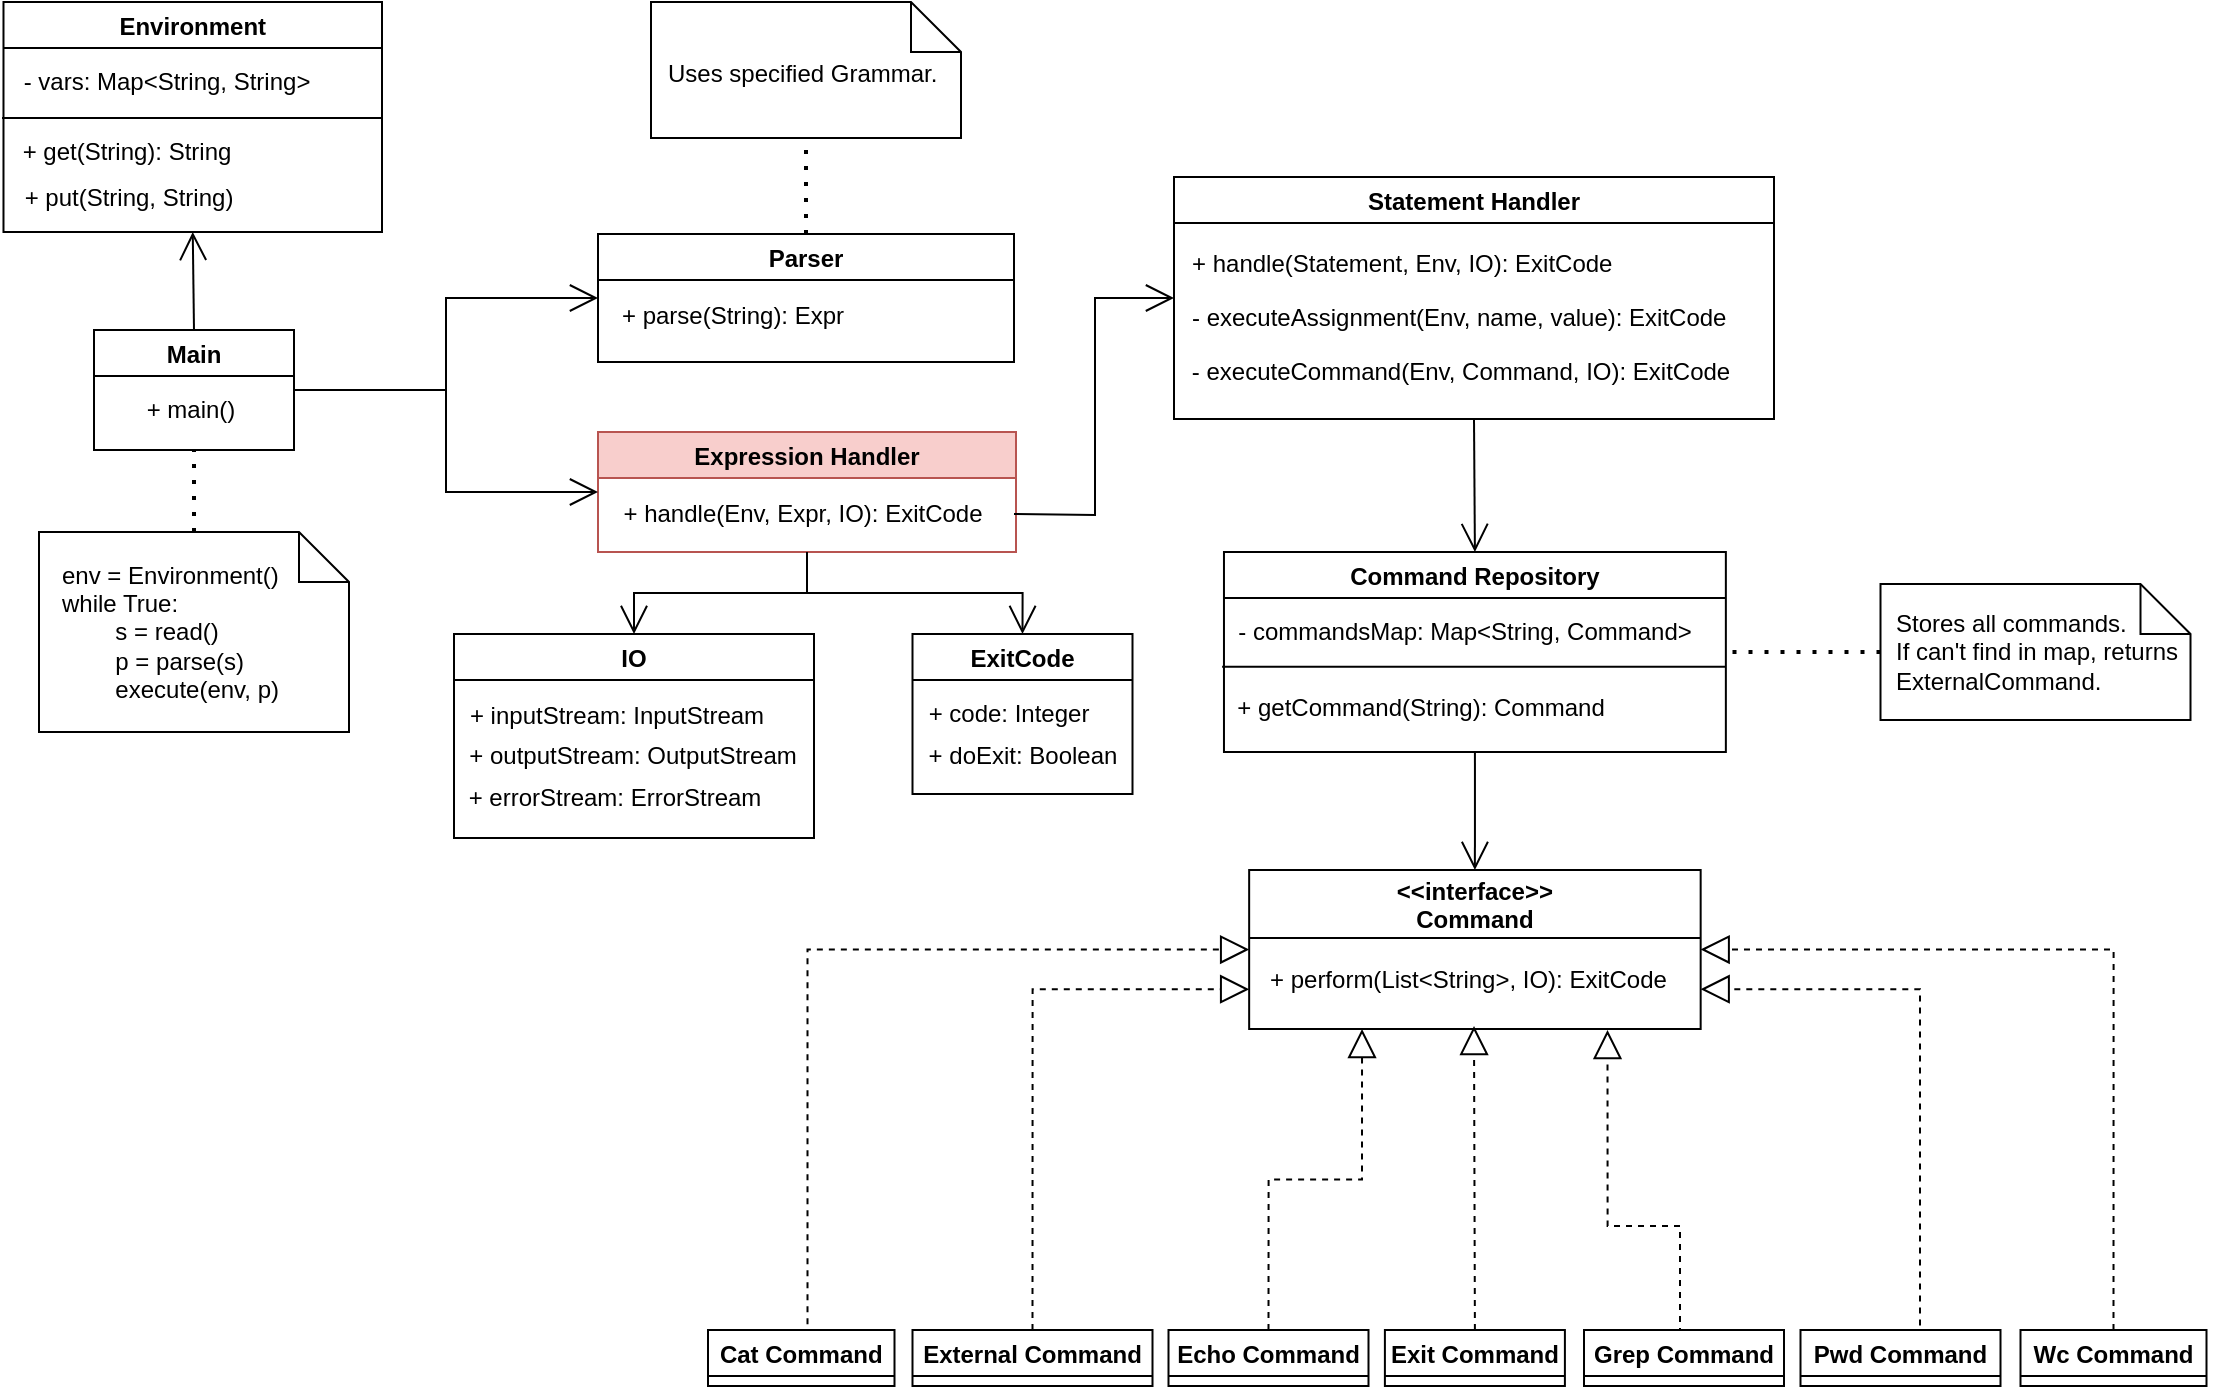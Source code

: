 <mxfile version="16.6.2" type="device"><diagram id="C5RBs43oDa-KdzZeNtuy" name="Page-1"><mxGraphModel dx="1186" dy="665" grid="1" gridSize="10" guides="1" tooltips="1" connect="1" arrows="1" fold="1" page="1" pageScale="1" pageWidth="827" pageHeight="1169" math="0" shadow="0"><root><mxCell id="WIyWlLk6GJQsqaUBKTNV-0"/><mxCell id="WIyWlLk6GJQsqaUBKTNV-1" parent="WIyWlLk6GJQsqaUBKTNV-0"/><mxCell id="Cs-a5WnQPKpJlkeCqXBm-9" value="Main" style="swimlane;" parent="WIyWlLk6GJQsqaUBKTNV-1" vertex="1"><mxGeometry x="200" y="218" width="100" height="60" as="geometry"/></mxCell><mxCell id="Cs-a5WnQPKpJlkeCqXBm-11" value="+ main()" style="text;html=1;align=center;verticalAlign=middle;resizable=0;points=[];autosize=1;strokeColor=none;fillColor=none;" parent="Cs-a5WnQPKpJlkeCqXBm-9" vertex="1"><mxGeometry x="18" y="30" width="60" height="20" as="geometry"/></mxCell><mxCell id="Cs-a5WnQPKpJlkeCqXBm-18" value="Expression Handler" style="swimlane;fillColor=#f8cecc;strokeColor=#b85450;" parent="WIyWlLk6GJQsqaUBKTNV-1" vertex="1"><mxGeometry x="452" y="269" width="209" height="60" as="geometry"><mxRectangle x="450" y="283" width="150" height="23" as="alternateBounds"/></mxGeometry></mxCell><mxCell id="Cs-a5WnQPKpJlkeCqXBm-23" value="+ handle(Env,&amp;nbsp;Expr, IO): ExitCode" style="text;html=1;align=center;verticalAlign=middle;resizable=0;points=[];autosize=1;strokeColor=none;fillColor=none;" parent="Cs-a5WnQPKpJlkeCqXBm-18" vertex="1"><mxGeometry x="2.03" y="31" width="200" height="20" as="geometry"/></mxCell><mxCell id="Cs-a5WnQPKpJlkeCqXBm-25" value="Statement Handler" style="swimlane;" parent="WIyWlLk6GJQsqaUBKTNV-1" vertex="1"><mxGeometry x="740" y="141.5" width="300" height="121" as="geometry"/></mxCell><mxCell id="Cs-a5WnQPKpJlkeCqXBm-26" value="- executeAssignment(Env, name, value): ExitCode" style="text;html=1;align=left;verticalAlign=middle;resizable=0;points=[];autosize=1;strokeColor=none;fillColor=none;" parent="Cs-a5WnQPKpJlkeCqXBm-25" vertex="1"><mxGeometry x="7" y="60" width="280" height="20" as="geometry"/></mxCell><mxCell id="Cs-a5WnQPKpJlkeCqXBm-50" value="+ handle(&lt;span style=&quot;text-align: center&quot;&gt;Statement, Env&lt;/span&gt;&lt;span style=&quot;text-align: center&quot;&gt;, IO): ExitCode&lt;br&gt;&lt;/span&gt;" style="text;html=1;align=left;verticalAlign=middle;resizable=0;points=[];autosize=1;strokeColor=none;fillColor=none;" parent="Cs-a5WnQPKpJlkeCqXBm-25" vertex="1"><mxGeometry x="7" y="33" width="230" height="20" as="geometry"/></mxCell><mxCell id="Cs-a5WnQPKpJlkeCqXBm-67" value="&lt;div style=&quot;text-align: left&quot;&gt;&lt;span&gt;- executeCommand(Env, Command, IO): ExitCode&lt;/span&gt;&lt;/div&gt;" style="text;html=1;align=center;verticalAlign=middle;resizable=0;points=[];autosize=1;strokeColor=none;fillColor=none;" parent="Cs-a5WnQPKpJlkeCqXBm-25" vertex="1"><mxGeometry x="3" y="87" width="280" height="20" as="geometry"/></mxCell><mxCell id="Cs-a5WnQPKpJlkeCqXBm-36" value="" style="group" parent="WIyWlLk6GJQsqaUBKTNV-1" vertex="1" connectable="0"><mxGeometry x="154" y="54" width="190" height="115.0" as="geometry"/></mxCell><mxCell id="Cs-a5WnQPKpJlkeCqXBm-37" value="Environment" style="swimlane;" parent="Cs-a5WnQPKpJlkeCqXBm-36" vertex="1"><mxGeometry x="0.745" width="189.255" height="115.0" as="geometry"/></mxCell><mxCell id="Cs-a5WnQPKpJlkeCqXBm-42" value="- vars: Map&amp;lt;String, String&amp;gt;" style="text;html=1;align=center;verticalAlign=middle;resizable=0;points=[];autosize=1;strokeColor=none;fillColor=none;" parent="Cs-a5WnQPKpJlkeCqXBm-37" vertex="1"><mxGeometry x="1.0" y="30.003" width="160" height="20" as="geometry"/></mxCell><mxCell id="mYWh2hLh0e-K3i8SJHpq-7" value="" style="line;strokeWidth=1;fillColor=none;align=left;verticalAlign=middle;spacingTop=-1;spacingLeft=3;spacingRight=3;rotatable=0;labelPosition=right;points=[];portConstraint=eastwest;" parent="Cs-a5WnQPKpJlkeCqXBm-37" vertex="1"><mxGeometry x="-0.745" y="54" width="190" height="8" as="geometry"/></mxCell><mxCell id="uQDbTDQmtZZjswnNIoaJ-15" value="+ get(String): String" style="text;html=1;align=center;verticalAlign=middle;resizable=0;points=[];autosize=1;strokeColor=none;fillColor=none;" parent="Cs-a5WnQPKpJlkeCqXBm-37" vertex="1"><mxGeometry x="0.999" y="64.998" width="120" height="20" as="geometry"/></mxCell><mxCell id="Cs-a5WnQPKpJlkeCqXBm-100" value="+ put(String, String)" style="text;html=1;align=center;verticalAlign=middle;resizable=0;points=[];autosize=1;strokeColor=none;fillColor=none;" parent="Cs-a5WnQPKpJlkeCqXBm-37" vertex="1"><mxGeometry x="1.999" y="87.998" width="120" height="20" as="geometry"/></mxCell><mxCell id="BMXwAwMCUcNS7Uc-asqV-0" value="IO" style="swimlane;" parent="WIyWlLk6GJQsqaUBKTNV-1" vertex="1"><mxGeometry x="380" y="370" width="180" height="102" as="geometry"/></mxCell><mxCell id="BMXwAwMCUcNS7Uc-asqV-4" value="+ inputStream: InputStream" style="text;html=1;align=center;verticalAlign=middle;resizable=0;points=[];autosize=1;strokeColor=none;fillColor=none;" parent="BMXwAwMCUcNS7Uc-asqV-0" vertex="1"><mxGeometry x="1.0" y="30.5" width="160" height="20" as="geometry"/></mxCell><mxCell id="BMXwAwMCUcNS7Uc-asqV-5" value="+ outputStream: OutputStream" style="text;html=1;align=center;verticalAlign=middle;resizable=0;points=[];autosize=1;strokeColor=none;fillColor=none;" parent="BMXwAwMCUcNS7Uc-asqV-0" vertex="1"><mxGeometry x="-1" y="50.5" width="180" height="20" as="geometry"/></mxCell><mxCell id="uQDbTDQmtZZjswnNIoaJ-23" value="+ errorStream: ErrorStream" style="text;html=1;align=center;verticalAlign=middle;resizable=0;points=[];autosize=1;strokeColor=none;fillColor=none;" parent="BMXwAwMCUcNS7Uc-asqV-0" vertex="1"><mxGeometry y="71.5" width="160" height="20" as="geometry"/></mxCell><mxCell id="Cs-a5WnQPKpJlkeCqXBm-68" value="&lt;&lt;interface&gt;&gt;&#10;Command" style="swimlane;startSize=34;" parent="WIyWlLk6GJQsqaUBKTNV-1" vertex="1"><mxGeometry x="777.58" y="488" width="225.75" height="79.5" as="geometry"/></mxCell><mxCell id="Cs-a5WnQPKpJlkeCqXBm-76" value="+ perform(&lt;span&gt;List&amp;lt;String&amp;gt;, IO): ExitCode&lt;/span&gt;" style="text;html=1;align=left;verticalAlign=middle;resizable=0;points=[];autosize=1;strokeColor=none;fillColor=none;" parent="Cs-a5WnQPKpJlkeCqXBm-68" vertex="1"><mxGeometry x="8" y="44.5" width="210" height="20" as="geometry"/></mxCell><mxCell id="uQDbTDQmtZZjswnNIoaJ-9" value="" style="endArrow=block;dashed=1;endFill=0;endSize=12;html=1;rounded=0;exitX=0.5;exitY=0;exitDx=0;exitDy=0;" parent="WIyWlLk6GJQsqaUBKTNV-1" source="uQDbTDQmtZZjswnNIoaJ-30" edge="1"><mxGeometry width="160" relative="1" as="geometry"><mxPoint x="1024.25" y="738" as="sourcePoint"/><mxPoint x="890" y="566" as="targetPoint"/></mxGeometry></mxCell><mxCell id="uQDbTDQmtZZjswnNIoaJ-21" value="" style="shape=note2;boundedLbl=1;whiteSpace=wrap;html=1;size=25;verticalAlign=top;align=center;strokeColor=default;" parent="WIyWlLk6GJQsqaUBKTNV-1" vertex="1"><mxGeometry x="1093.25" y="345" width="155" height="68" as="geometry"/></mxCell><mxCell id="uQDbTDQmtZZjswnNIoaJ-22" value="" style="endArrow=none;dashed=1;html=1;dashPattern=1 3;strokeWidth=2;rounded=0;exitX=0;exitY=0.5;exitDx=0;exitDy=0;exitPerimeter=0;entryX=1;entryY=0.5;entryDx=0;entryDy=0;" parent="WIyWlLk6GJQsqaUBKTNV-1" source="uQDbTDQmtZZjswnNIoaJ-21" target="mYWh2hLh0e-K3i8SJHpq-15" edge="1"><mxGeometry width="50" height="50" relative="1" as="geometry"><mxPoint x="1653.25" y="470" as="sourcePoint"/><mxPoint x="1303.25" y="330" as="targetPoint"/></mxGeometry></mxCell><mxCell id="uQDbTDQmtZZjswnNIoaJ-24" value="" style="shape=note2;boundedLbl=1;whiteSpace=wrap;html=1;size=25;verticalAlign=top;align=center;strokeColor=default;" parent="WIyWlLk6GJQsqaUBKTNV-1" vertex="1"><mxGeometry x="172.5" y="319" width="155" height="100" as="geometry"/></mxCell><mxCell id="Cs-a5WnQPKpJlkeCqXBm-20" value="env = Environment()&lt;br&gt;while True:&lt;br&gt;&lt;div&gt;&lt;span style=&quot;white-space: pre&quot;&gt;&#9;&lt;/span&gt;&lt;span&gt;s = read()&lt;/span&gt;&lt;/div&gt;&lt;span style=&quot;white-space: pre&quot;&gt;&#9;&lt;/span&gt;p = parse(s)&lt;br&gt;&lt;span style=&quot;white-space: pre&quot;&gt;&#9;&lt;/span&gt;execute(env, p)" style="text;html=1;align=left;verticalAlign=middle;resizable=0;points=[];autosize=1;strokeColor=none;fillColor=none;" parent="WIyWlLk6GJQsqaUBKTNV-1" vertex="1"><mxGeometry x="181.5" y="329" width="120" height="80" as="geometry"/></mxCell><mxCell id="uQDbTDQmtZZjswnNIoaJ-26" value="&lt;span&gt;Stores all commands.&lt;br&gt;If can't find in map, returns&lt;br&gt;ExternalCommand.&lt;/span&gt;" style="text;html=1;align=left;verticalAlign=middle;resizable=0;points=[];autosize=1;strokeColor=none;fillColor=none;" parent="WIyWlLk6GJQsqaUBKTNV-1" vertex="1"><mxGeometry x="1099.25" y="354" width="160" height="50" as="geometry"/></mxCell><mxCell id="uQDbTDQmtZZjswnNIoaJ-28" value="" style="endArrow=none;dashed=1;html=1;dashPattern=1 3;strokeWidth=2;rounded=0;exitX=0.5;exitY=0;exitDx=0;exitDy=0;exitPerimeter=0;entryX=0.5;entryY=1;entryDx=0;entryDy=0;" parent="WIyWlLk6GJQsqaUBKTNV-1" source="uQDbTDQmtZZjswnNIoaJ-24" target="Cs-a5WnQPKpJlkeCqXBm-9" edge="1"><mxGeometry width="50" height="50" relative="1" as="geometry"><mxPoint x="248.66" y="320.0" as="sourcePoint"/><mxPoint x="220" y="290" as="targetPoint"/></mxGeometry></mxCell><mxCell id="uQDbTDQmtZZjswnNIoaJ-30" value="Exit Command" style="swimlane;" parent="WIyWlLk6GJQsqaUBKTNV-1" vertex="1"><mxGeometry x="845.45" y="718" width="90" height="28" as="geometry"/></mxCell><mxCell id="uQDbTDQmtZZjswnNIoaJ-31" value="Pwd Command" style="swimlane;" parent="WIyWlLk6GJQsqaUBKTNV-1" vertex="1"><mxGeometry x="1053.25" y="718" width="100" height="28" as="geometry"/></mxCell><mxCell id="uQDbTDQmtZZjswnNIoaJ-32" value="Wc Command" style="swimlane;" parent="WIyWlLk6GJQsqaUBKTNV-1" vertex="1"><mxGeometry x="1163.25" y="718" width="93" height="28" as="geometry"/></mxCell><mxCell id="uQDbTDQmtZZjswnNIoaJ-33" value="Echo Command" style="swimlane;" parent="WIyWlLk6GJQsqaUBKTNV-1" vertex="1"><mxGeometry x="737.25" y="718" width="100" height="28" as="geometry"/></mxCell><mxCell id="uQDbTDQmtZZjswnNIoaJ-34" value="Cat Command" style="swimlane;" parent="WIyWlLk6GJQsqaUBKTNV-1" vertex="1"><mxGeometry x="507" y="718" width="93.25" height="28" as="geometry"/></mxCell><mxCell id="uQDbTDQmtZZjswnNIoaJ-35" value="External Command" style="swimlane;" parent="WIyWlLk6GJQsqaUBKTNV-1" vertex="1"><mxGeometry x="609.25" y="718" width="120" height="28" as="geometry"/></mxCell><mxCell id="mYWh2hLh0e-K3i8SJHpq-0" value="Parser" style="swimlane;" parent="WIyWlLk6GJQsqaUBKTNV-1" vertex="1"><mxGeometry x="452" y="170" width="208" height="64" as="geometry"/></mxCell><mxCell id="Cs-a5WnQPKpJlkeCqXBm-12" value="" style="group" parent="mYWh2hLh0e-K3i8SJHpq-0" vertex="1" connectable="0"><mxGeometry x="-2" y="30.5" width="136" height="24.5" as="geometry"/></mxCell><mxCell id="Cs-a5WnQPKpJlkeCqXBm-2" value="+ parse(String): Expr" style="text;html=1;align=center;verticalAlign=middle;resizable=0;points=[];autosize=1;strokeColor=none;fillColor=none;" parent="Cs-a5WnQPKpJlkeCqXBm-12" vertex="1"><mxGeometry x="4.03" width="130" height="20" as="geometry"/></mxCell><mxCell id="mYWh2hLh0e-K3i8SJHpq-14" value="" style="group" parent="WIyWlLk6GJQsqaUBKTNV-1" vertex="1" connectable="0"><mxGeometry x="764.06" y="329" width="251.87" height="100" as="geometry"/></mxCell><mxCell id="mYWh2hLh0e-K3i8SJHpq-15" value="Command Repository" style="swimlane;" parent="mYWh2hLh0e-K3i8SJHpq-14" vertex="1"><mxGeometry x="0.926" width="250.944" height="100" as="geometry"/></mxCell><mxCell id="mYWh2hLh0e-K3i8SJHpq-16" value="&lt;span style=&quot;text-align: left&quot;&gt;- commandsMap: Map&amp;lt;String, Command&amp;gt;&lt;/span&gt;" style="text;html=1;align=center;verticalAlign=middle;resizable=0;points=[];autosize=1;strokeColor=none;fillColor=none;" parent="mYWh2hLh0e-K3i8SJHpq-15" vertex="1"><mxGeometry x="-0.004" y="30.089" width="240" height="20" as="geometry"/></mxCell><mxCell id="mYWh2hLh0e-K3i8SJHpq-17" value="" style="line;strokeWidth=1;fillColor=none;align=left;verticalAlign=middle;spacingTop=-1;spacingLeft=3;spacingRight=3;rotatable=0;labelPosition=right;points=[];portConstraint=eastwest;" parent="mYWh2hLh0e-K3i8SJHpq-15" vertex="1"><mxGeometry x="-0.929" y="53.91" width="251.873" height="6.96" as="geometry"/></mxCell><mxCell id="mYWh2hLh0e-K3i8SJHpq-18" value="&lt;span style=&quot;text-align: left&quot;&gt;+ getCommand(String): Command&lt;/span&gt;" style="text;html=1;align=center;verticalAlign=middle;resizable=0;points=[];autosize=1;strokeColor=none;fillColor=none;" parent="mYWh2hLh0e-K3i8SJHpq-15" vertex="1"><mxGeometry x="-1.852" y="67.868" width="200" height="20" as="geometry"/></mxCell><mxCell id="mYWh2hLh0e-K3i8SJHpq-21" value="" style="endArrow=block;dashed=1;endFill=0;endSize=12;html=1;rounded=0;edgeStyle=orthogonalEdgeStyle;exitX=0.5;exitY=0;exitDx=0;exitDy=0;" parent="WIyWlLk6GJQsqaUBKTNV-1" source="mYWh2hLh0e-K3i8SJHpq-38" edge="1"><mxGeometry width="160" relative="1" as="geometry"><mxPoint x="1010" y="696" as="sourcePoint"/><mxPoint x="956.75" y="568" as="targetPoint"/><Array as="points"><mxPoint x="993" y="718"/><mxPoint x="993" y="666"/><mxPoint x="957" y="666"/></Array></mxGeometry></mxCell><mxCell id="mYWh2hLh0e-K3i8SJHpq-22" value="" style="endArrow=block;dashed=1;endFill=0;endSize=12;html=1;rounded=0;exitX=0.5;exitY=0;exitDx=0;exitDy=0;entryX=1;entryY=0.5;entryDx=0;entryDy=0;edgeStyle=orthogonalEdgeStyle;" parent="WIyWlLk6GJQsqaUBKTNV-1" source="uQDbTDQmtZZjswnNIoaJ-32" target="Cs-a5WnQPKpJlkeCqXBm-68" edge="1"><mxGeometry width="160" relative="1" as="geometry"><mxPoint x="1104.75" y="688.5" as="sourcePoint"/><mxPoint x="1056.75" y="538.0" as="targetPoint"/></mxGeometry></mxCell><mxCell id="mYWh2hLh0e-K3i8SJHpq-24" value="" style="endArrow=block;dashed=1;endFill=0;endSize=12;html=1;rounded=0;exitX=0.5;exitY=0;exitDx=0;exitDy=0;edgeStyle=orthogonalEdgeStyle;entryX=0.25;entryY=1;entryDx=0;entryDy=0;" parent="WIyWlLk6GJQsqaUBKTNV-1" source="uQDbTDQmtZZjswnNIoaJ-33" target="Cs-a5WnQPKpJlkeCqXBm-68" edge="1"><mxGeometry width="160" relative="1" as="geometry"><mxPoint x="889.75" y="638" as="sourcePoint"/><mxPoint x="843.75" y="588" as="targetPoint"/></mxGeometry></mxCell><mxCell id="mYWh2hLh0e-K3i8SJHpq-25" value="" style="endArrow=block;dashed=1;endFill=0;endSize=12;html=1;rounded=0;exitX=0.5;exitY=0;exitDx=0;exitDy=0;edgeStyle=orthogonalEdgeStyle;entryX=0;entryY=0.75;entryDx=0;entryDy=0;" parent="WIyWlLk6GJQsqaUBKTNV-1" source="uQDbTDQmtZZjswnNIoaJ-35" target="Cs-a5WnQPKpJlkeCqXBm-68" edge="1"><mxGeometry width="160" relative="1" as="geometry"><mxPoint x="659.75" y="668" as="sourcePoint"/><mxPoint x="613.25" y="518" as="targetPoint"/></mxGeometry></mxCell><mxCell id="mYWh2hLh0e-K3i8SJHpq-26" value="" style="endArrow=block;dashed=1;endFill=0;endSize=12;html=1;rounded=0;exitX=0.5;exitY=0;exitDx=0;exitDy=0;edgeStyle=orthogonalEdgeStyle;entryX=0;entryY=0.5;entryDx=0;entryDy=0;" parent="WIyWlLk6GJQsqaUBKTNV-1" source="uQDbTDQmtZZjswnNIoaJ-34" target="Cs-a5WnQPKpJlkeCqXBm-68" edge="1"><mxGeometry width="160" relative="1" as="geometry"><mxPoint x="603.25" y="622.87" as="sourcePoint"/><mxPoint x="756.75" y="508" as="targetPoint"/><Array as="points"><mxPoint x="556.75" y="528"/></Array></mxGeometry></mxCell><mxCell id="mYWh2hLh0e-K3i8SJHpq-27" value="" style="endArrow=open;endFill=1;endSize=12;html=1;rounded=0;elbow=vertical;entryX=0.5;entryY=1;entryDx=0;entryDy=0;exitX=0.5;exitY=0;exitDx=0;exitDy=0;" parent="WIyWlLk6GJQsqaUBKTNV-1" source="Cs-a5WnQPKpJlkeCqXBm-9" target="Cs-a5WnQPKpJlkeCqXBm-37" edge="1"><mxGeometry width="160" relative="1" as="geometry"><mxPoint x="150" y="190" as="sourcePoint"/><mxPoint x="310" y="190" as="targetPoint"/></mxGeometry></mxCell><mxCell id="mYWh2hLh0e-K3i8SJHpq-28" value="" style="endArrow=open;endFill=1;endSize=12;html=1;rounded=0;elbow=vertical;exitX=1;exitY=0.5;exitDx=0;exitDy=0;entryX=0;entryY=0.5;entryDx=0;entryDy=0;edgeStyle=orthogonalEdgeStyle;" parent="WIyWlLk6GJQsqaUBKTNV-1" source="Cs-a5WnQPKpJlkeCqXBm-9" target="mYWh2hLh0e-K3i8SJHpq-0" edge="1"><mxGeometry width="160" relative="1" as="geometry"><mxPoint x="344.63" y="226.5" as="sourcePoint"/><mxPoint x="440" y="200" as="targetPoint"/></mxGeometry></mxCell><mxCell id="mYWh2hLh0e-K3i8SJHpq-29" value="" style="endArrow=open;endFill=1;endSize=12;html=1;rounded=0;elbow=vertical;exitX=1;exitY=0.5;exitDx=0;exitDy=0;entryX=0;entryY=0.5;entryDx=0;entryDy=0;edgeStyle=orthogonalEdgeStyle;" parent="WIyWlLk6GJQsqaUBKTNV-1" source="Cs-a5WnQPKpJlkeCqXBm-9" target="Cs-a5WnQPKpJlkeCqXBm-18" edge="1"><mxGeometry width="160" relative="1" as="geometry"><mxPoint x="310" y="258" as="sourcePoint"/><mxPoint x="462" y="212" as="targetPoint"/></mxGeometry></mxCell><mxCell id="mYWh2hLh0e-K3i8SJHpq-30" value="" style="endArrow=open;endFill=1;endSize=12;html=1;rounded=0;elbow=vertical;entryX=0.5;entryY=0;entryDx=0;entryDy=0;exitX=0.5;exitY=1;exitDx=0;exitDy=0;edgeStyle=orthogonalEdgeStyle;" parent="WIyWlLk6GJQsqaUBKTNV-1" source="Cs-a5WnQPKpJlkeCqXBm-18" target="BMXwAwMCUcNS7Uc-asqV-0" edge="1"><mxGeometry width="160" relative="1" as="geometry"><mxPoint x="390.63" y="489" as="sourcePoint"/><mxPoint x="390.002" y="440" as="targetPoint"/></mxGeometry></mxCell><mxCell id="mYWh2hLh0e-K3i8SJHpq-31" value="" style="endArrow=open;endFill=1;endSize=12;html=1;rounded=0;elbow=vertical;entryX=0;entryY=0.5;entryDx=0;entryDy=0;edgeStyle=orthogonalEdgeStyle;" parent="WIyWlLk6GJQsqaUBKTNV-1" target="Cs-a5WnQPKpJlkeCqXBm-25" edge="1"><mxGeometry width="160" relative="1" as="geometry"><mxPoint x="660" y="310" as="sourcePoint"/><mxPoint x="690.002" y="218" as="targetPoint"/></mxGeometry></mxCell><mxCell id="mYWh2hLh0e-K3i8SJHpq-35" value="" style="endArrow=block;dashed=1;endFill=0;endSize=12;html=1;rounded=0;edgeStyle=orthogonalEdgeStyle;exitX=0.5;exitY=0;exitDx=0;exitDy=0;entryX=1;entryY=0.75;entryDx=0;entryDy=0;" parent="WIyWlLk6GJQsqaUBKTNV-1" source="uQDbTDQmtZZjswnNIoaJ-31" target="Cs-a5WnQPKpJlkeCqXBm-68" edge="1"><mxGeometry width="160" relative="1" as="geometry"><mxPoint x="1140" y="666" as="sourcePoint"/><mxPoint x="1020" y="556" as="targetPoint"/><Array as="points"><mxPoint x="1113" y="666"/><mxPoint x="1113" y="666"/><mxPoint x="1113" y="548"/></Array></mxGeometry></mxCell><mxCell id="mYWh2hLh0e-K3i8SJHpq-36" value="" style="endArrow=open;endFill=1;endSize=12;html=1;rounded=0;elbow=vertical;entryX=0.5;entryY=0;entryDx=0;entryDy=0;exitX=0.5;exitY=1;exitDx=0;exitDy=0;" parent="WIyWlLk6GJQsqaUBKTNV-1" source="Cs-a5WnQPKpJlkeCqXBm-25" target="mYWh2hLh0e-K3i8SJHpq-15" edge="1"><mxGeometry width="160" relative="1" as="geometry"><mxPoint x="260" y="228" as="sourcePoint"/><mxPoint x="259.372" y="179" as="targetPoint"/></mxGeometry></mxCell><mxCell id="mYWh2hLh0e-K3i8SJHpq-37" value="" style="endArrow=open;endFill=1;endSize=12;html=1;rounded=0;elbow=vertical;entryX=0.5;entryY=0;entryDx=0;entryDy=0;exitX=0.5;exitY=1;exitDx=0;exitDy=0;" parent="WIyWlLk6GJQsqaUBKTNV-1" source="mYWh2hLh0e-K3i8SJHpq-15" target="Cs-a5WnQPKpJlkeCqXBm-68" edge="1"><mxGeometry width="160" relative="1" as="geometry"><mxPoint x="888" y="450" as="sourcePoint"/><mxPoint x="889.898" y="502" as="targetPoint"/></mxGeometry></mxCell><mxCell id="mYWh2hLh0e-K3i8SJHpq-38" value="Grep Command" style="swimlane;" parent="WIyWlLk6GJQsqaUBKTNV-1" vertex="1"><mxGeometry x="945" y="718" width="100" height="28" as="geometry"/></mxCell><mxCell id="mYWh2hLh0e-K3i8SJHpq-40" value="" style="shape=note2;boundedLbl=1;whiteSpace=wrap;html=1;size=25;verticalAlign=top;align=center;strokeColor=default;" parent="WIyWlLk6GJQsqaUBKTNV-1" vertex="1"><mxGeometry x="478.5" y="54" width="155" height="68" as="geometry"/></mxCell><mxCell id="mYWh2hLh0e-K3i8SJHpq-41" value="Uses specified Grammar." style="text;html=1;align=left;verticalAlign=middle;resizable=0;points=[];autosize=1;strokeColor=none;fillColor=none;" parent="WIyWlLk6GJQsqaUBKTNV-1" vertex="1"><mxGeometry x="484.5" y="80" width="150" height="20" as="geometry"/></mxCell><mxCell id="mYWh2hLh0e-K3i8SJHpq-42" value="" style="endArrow=none;dashed=1;html=1;dashPattern=1 3;strokeWidth=2;rounded=0;exitX=0.5;exitY=0;exitDx=0;exitDy=0;entryX=0.5;entryY=1;entryDx=0;entryDy=0;entryPerimeter=0;" parent="WIyWlLk6GJQsqaUBKTNV-1" source="mYWh2hLh0e-K3i8SJHpq-0" target="mYWh2hLh0e-K3i8SJHpq-40" edge="1"><mxGeometry width="50" height="50" relative="1" as="geometry"><mxPoint x="260" y="329" as="sourcePoint"/><mxPoint x="260" y="288" as="targetPoint"/></mxGeometry></mxCell><mxCell id="HkJWe5KwjevL-BwuUm_A-1" value="ExitCode" style="swimlane;" parent="WIyWlLk6GJQsqaUBKTNV-1" vertex="1"><mxGeometry x="609.25" y="370" width="110" height="80" as="geometry"/></mxCell><mxCell id="HkJWe5KwjevL-BwuUm_A-2" value="+ code: Integer" style="text;html=1;align=center;verticalAlign=middle;resizable=0;points=[];autosize=1;strokeColor=none;fillColor=none;" parent="HkJWe5KwjevL-BwuUm_A-1" vertex="1"><mxGeometry x="-2.0" y="29.5" width="100" height="20" as="geometry"/></mxCell><mxCell id="HkJWe5KwjevL-BwuUm_A-3" value="+ doExit: Boolean" style="text;html=1;align=center;verticalAlign=middle;resizable=0;points=[];autosize=1;strokeColor=none;fillColor=none;" parent="HkJWe5KwjevL-BwuUm_A-1" vertex="1"><mxGeometry y="50.5" width="110" height="20" as="geometry"/></mxCell><mxCell id="HkJWe5KwjevL-BwuUm_A-6" value="" style="endArrow=open;endFill=1;endSize=12;html=1;rounded=0;elbow=vertical;entryX=0.5;entryY=0;entryDx=0;entryDy=0;edgeStyle=orthogonalEdgeStyle;exitX=0.5;exitY=1;exitDx=0;exitDy=0;" parent="WIyWlLk6GJQsqaUBKTNV-1" source="Cs-a5WnQPKpJlkeCqXBm-18" target="HkJWe5KwjevL-BwuUm_A-1" edge="1"><mxGeometry width="160" relative="1" as="geometry"><mxPoint x="590" y="340" as="sourcePoint"/><mxPoint x="475" y="380" as="targetPoint"/></mxGeometry></mxCell></root></mxGraphModel></diagram></mxfile>